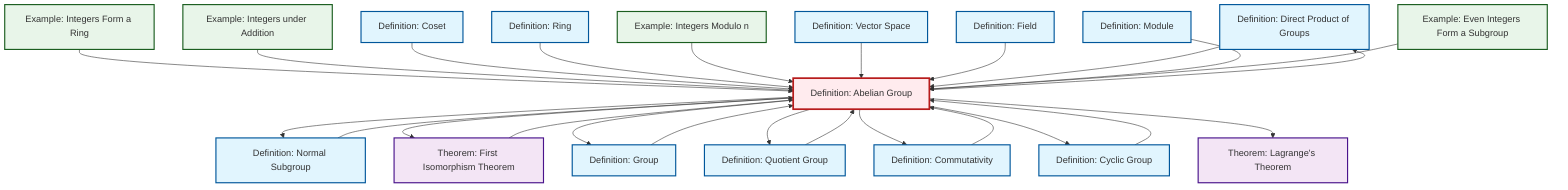 graph TD
    classDef definition fill:#e1f5fe,stroke:#01579b,stroke-width:2px
    classDef theorem fill:#f3e5f5,stroke:#4a148c,stroke-width:2px
    classDef axiom fill:#fff3e0,stroke:#e65100,stroke-width:2px
    classDef example fill:#e8f5e9,stroke:#1b5e20,stroke-width:2px
    classDef current fill:#ffebee,stroke:#b71c1c,stroke-width:3px
    def-direct-product["Definition: Direct Product of Groups"]:::definition
    def-quotient-group["Definition: Quotient Group"]:::definition
    ex-integers-addition["Example: Integers under Addition"]:::example
    ex-integers-ring["Example: Integers Form a Ring"]:::example
    def-coset["Definition: Coset"]:::definition
    ex-even-integers-subgroup["Example: Even Integers Form a Subgroup"]:::example
    thm-lagrange["Theorem: Lagrange's Theorem"]:::theorem
    def-commutativity["Definition: Commutativity"]:::definition
    def-field["Definition: Field"]:::definition
    ex-quotient-integers-mod-n["Example: Integers Modulo n"]:::example
    def-ring["Definition: Ring"]:::definition
    thm-first-isomorphism["Theorem: First Isomorphism Theorem"]:::theorem
    def-vector-space["Definition: Vector Space"]:::definition
    def-cyclic-group["Definition: Cyclic Group"]:::definition
    def-normal-subgroup["Definition: Normal Subgroup"]:::definition
    def-group["Definition: Group"]:::definition
    def-abelian-group["Definition: Abelian Group"]:::definition
    def-module["Definition: Module"]:::definition
    def-cyclic-group --> def-abelian-group
    ex-integers-ring --> def-abelian-group
    def-group --> def-abelian-group
    ex-integers-addition --> def-abelian-group
    def-coset --> def-abelian-group
    def-abelian-group --> def-normal-subgroup
    def-abelian-group --> thm-first-isomorphism
    def-ring --> def-abelian-group
    def-normal-subgroup --> def-abelian-group
    def-abelian-group --> def-group
    def-abelian-group --> def-quotient-group
    ex-quotient-integers-mod-n --> def-abelian-group
    def-vector-space --> def-abelian-group
    def-field --> def-abelian-group
    def-abelian-group --> def-direct-product
    def-commutativity --> def-abelian-group
    def-direct-product --> def-abelian-group
    def-module --> def-abelian-group
    def-abelian-group --> def-commutativity
    ex-even-integers-subgroup --> def-abelian-group
    thm-first-isomorphism --> def-abelian-group
    def-abelian-group --> def-cyclic-group
    def-quotient-group --> def-abelian-group
    def-abelian-group --> thm-lagrange
    class def-abelian-group current